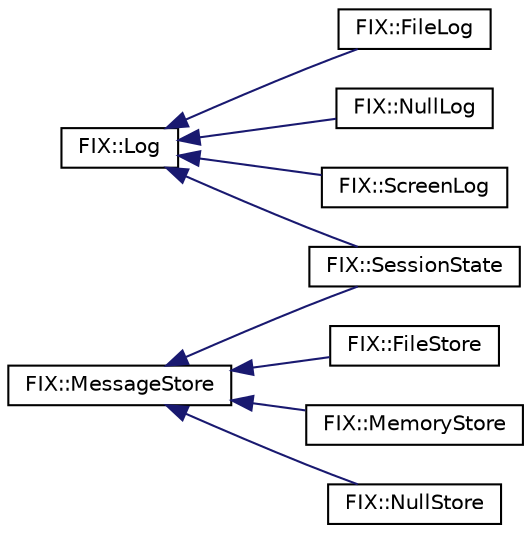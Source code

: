 digraph "Graphical Class Hierarchy"
{
  edge [fontname="Helvetica",fontsize="10",labelfontname="Helvetica",labelfontsize="10"];
  node [fontname="Helvetica",fontsize="10",shape=record];
  rankdir="LR";
  Node153 [label="FIX::Log",height=0.2,width=0.4,color="black", fillcolor="white", style="filled",URL="$class_f_i_x_1_1_log.html",tooltip="This interface must be implemented to log messages and events. "];
  Node153 -> Node154 [dir="back",color="midnightblue",fontsize="10",style="solid",fontname="Helvetica"];
  Node154 [label="FIX::FileLog",height=0.2,width=0.4,color="black", fillcolor="white", style="filled",URL="$class_f_i_x_1_1_file_log.html",tooltip="File based implementation of Log. "];
  Node153 -> Node155 [dir="back",color="midnightblue",fontsize="10",style="solid",fontname="Helvetica"];
  Node155 [label="FIX::NullLog",height=0.2,width=0.4,color="black", fillcolor="white", style="filled",URL="$class_f_i_x_1_1_null_log.html",tooltip="Null implementation of Log. "];
  Node153 -> Node156 [dir="back",color="midnightblue",fontsize="10",style="solid",fontname="Helvetica"];
  Node156 [label="FIX::ScreenLog",height=0.2,width=0.4,color="black", fillcolor="white", style="filled",URL="$class_f_i_x_1_1_screen_log.html",tooltip="Screen based implementation of Log. "];
  Node153 -> Node4 [dir="back",color="midnightblue",fontsize="10",style="solid",fontname="Helvetica"];
  Node4 [label="FIX::SessionState",height=0.2,width=0.4,color="black", fillcolor="white", style="filled",URL="$class_f_i_x_1_1_session_state.html",tooltip="Maintains all of state for the Session class. "];
  Node0 [label="FIX::MessageStore",height=0.2,width=0.4,color="black", fillcolor="white", style="filled",URL="$class_f_i_x_1_1_message_store.html",tooltip="This interface must be implemented to store and retrieve messages and sequence numbers. "];
  Node0 -> Node1 [dir="back",color="midnightblue",fontsize="10",style="solid",fontname="Helvetica"];
  Node1 [label="FIX::FileStore",height=0.2,width=0.4,color="black", fillcolor="white", style="filled",URL="$class_f_i_x_1_1_file_store.html",tooltip="File based implementation of MessageStore. "];
  Node0 -> Node2 [dir="back",color="midnightblue",fontsize="10",style="solid",fontname="Helvetica"];
  Node2 [label="FIX::MemoryStore",height=0.2,width=0.4,color="black", fillcolor="white", style="filled",URL="$class_f_i_x_1_1_memory_store.html",tooltip="Memory based implementation of MessageStore. "];
  Node0 -> Node3 [dir="back",color="midnightblue",fontsize="10",style="solid",fontname="Helvetica"];
  Node3 [label="FIX::NullStore",height=0.2,width=0.4,color="black", fillcolor="white", style="filled",URL="$class_f_i_x_1_1_null_store.html",tooltip="Null implementation of MessageStore. "];
  Node0 -> Node4 [dir="back",color="midnightblue",fontsize="10",style="solid",fontname="Helvetica"];
}
